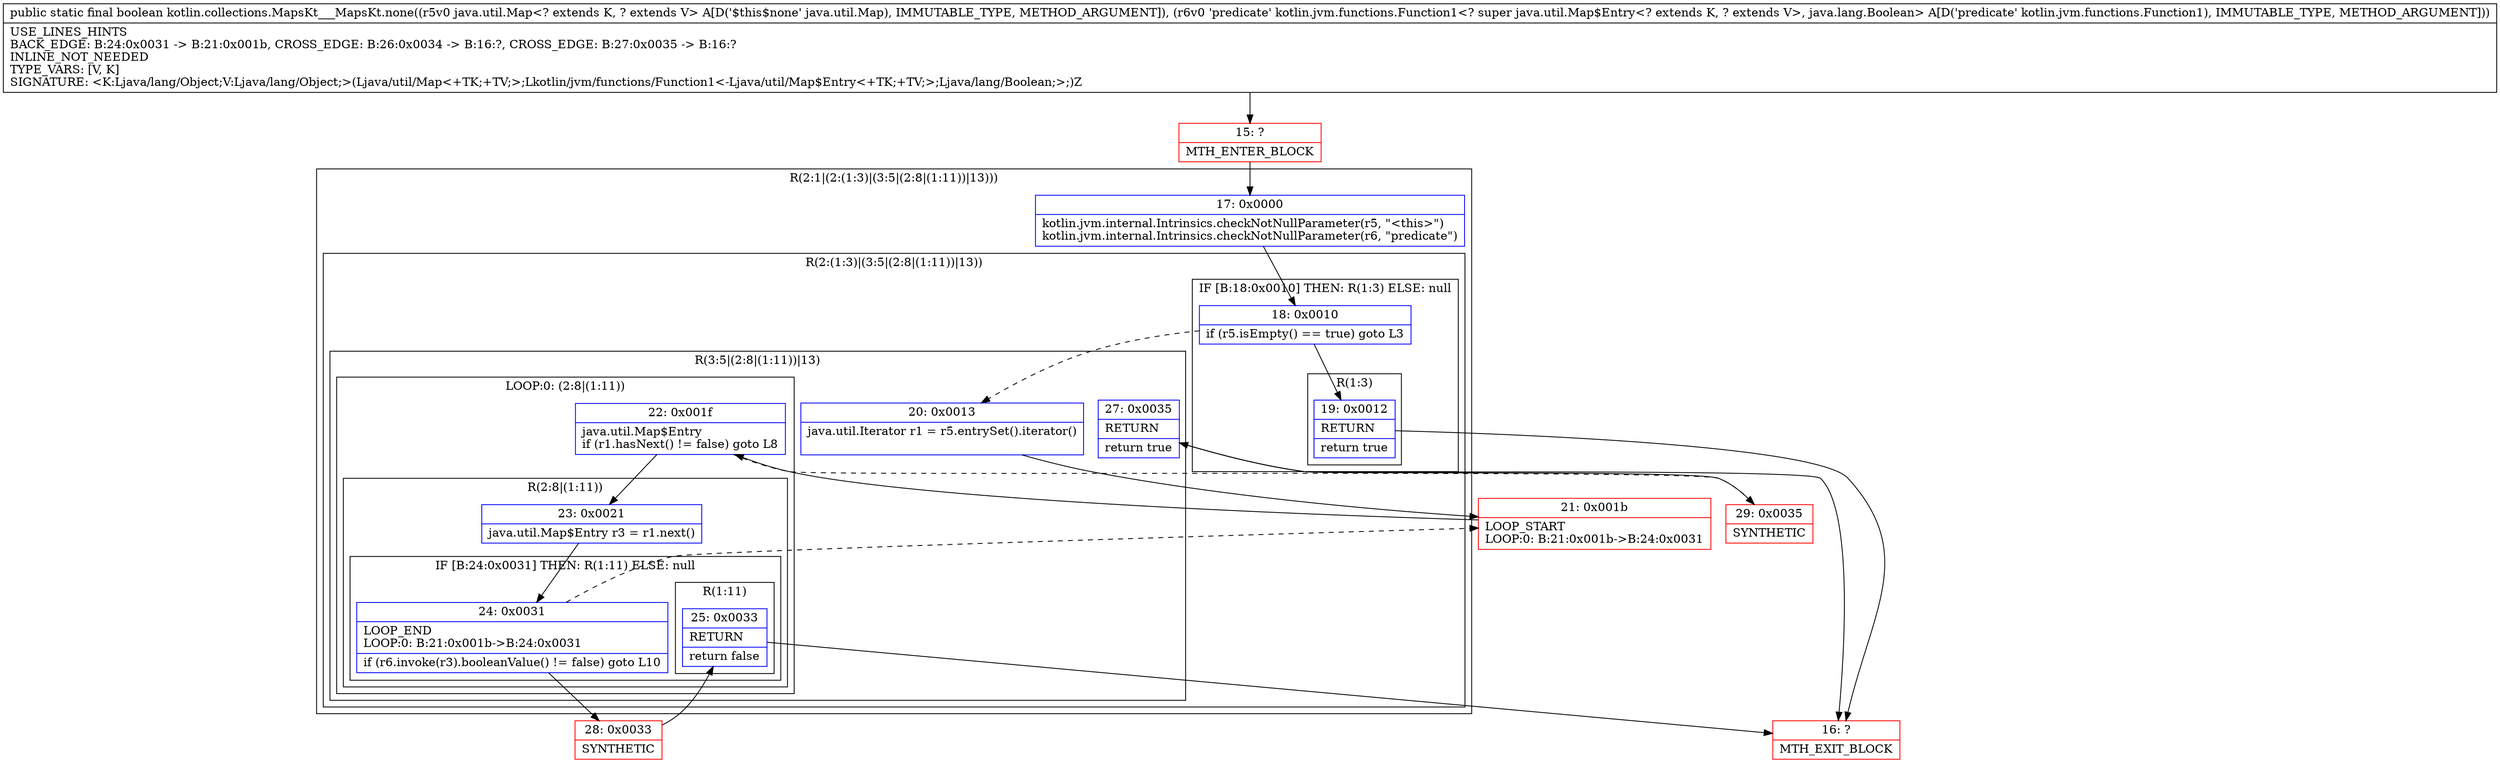 digraph "CFG forkotlin.collections.MapsKt___MapsKt.none(Ljava\/util\/Map;Lkotlin\/jvm\/functions\/Function1;)Z" {
subgraph cluster_Region_1900503359 {
label = "R(2:1|(2:(1:3)|(3:5|(2:8|(1:11))|13)))";
node [shape=record,color=blue];
Node_17 [shape=record,label="{17\:\ 0x0000|kotlin.jvm.internal.Intrinsics.checkNotNullParameter(r5, \"\<this\>\")\lkotlin.jvm.internal.Intrinsics.checkNotNullParameter(r6, \"predicate\")\l}"];
subgraph cluster_Region_830381792 {
label = "R(2:(1:3)|(3:5|(2:8|(1:11))|13))";
node [shape=record,color=blue];
subgraph cluster_IfRegion_624901005 {
label = "IF [B:18:0x0010] THEN: R(1:3) ELSE: null";
node [shape=record,color=blue];
Node_18 [shape=record,label="{18\:\ 0x0010|if (r5.isEmpty() == true) goto L3\l}"];
subgraph cluster_Region_477238182 {
label = "R(1:3)";
node [shape=record,color=blue];
Node_19 [shape=record,label="{19\:\ 0x0012|RETURN\l|return true\l}"];
}
}
subgraph cluster_Region_1450624910 {
label = "R(3:5|(2:8|(1:11))|13)";
node [shape=record,color=blue];
Node_20 [shape=record,label="{20\:\ 0x0013|java.util.Iterator r1 = r5.entrySet().iterator()\l\l}"];
subgraph cluster_LoopRegion_322624062 {
label = "LOOP:0: (2:8|(1:11))";
node [shape=record,color=blue];
Node_22 [shape=record,label="{22\:\ 0x001f|java.util.Map$Entry \lif (r1.hasNext() != false) goto L8\l}"];
subgraph cluster_Region_1334147207 {
label = "R(2:8|(1:11))";
node [shape=record,color=blue];
Node_23 [shape=record,label="{23\:\ 0x0021|java.util.Map$Entry r3 = r1.next()\l}"];
subgraph cluster_IfRegion_1139191282 {
label = "IF [B:24:0x0031] THEN: R(1:11) ELSE: null";
node [shape=record,color=blue];
Node_24 [shape=record,label="{24\:\ 0x0031|LOOP_END\lLOOP:0: B:21:0x001b\-\>B:24:0x0031\l|if (r6.invoke(r3).booleanValue() != false) goto L10\l}"];
subgraph cluster_Region_592206007 {
label = "R(1:11)";
node [shape=record,color=blue];
Node_25 [shape=record,label="{25\:\ 0x0033|RETURN\l|return false\l}"];
}
}
}
}
Node_27 [shape=record,label="{27\:\ 0x0035|RETURN\l|return true\l}"];
}
}
}
Node_15 [shape=record,color=red,label="{15\:\ ?|MTH_ENTER_BLOCK\l}"];
Node_16 [shape=record,color=red,label="{16\:\ ?|MTH_EXIT_BLOCK\l}"];
Node_21 [shape=record,color=red,label="{21\:\ 0x001b|LOOP_START\lLOOP:0: B:21:0x001b\-\>B:24:0x0031\l}"];
Node_28 [shape=record,color=red,label="{28\:\ 0x0033|SYNTHETIC\l}"];
Node_29 [shape=record,color=red,label="{29\:\ 0x0035|SYNTHETIC\l}"];
MethodNode[shape=record,label="{public static final boolean kotlin.collections.MapsKt___MapsKt.none((r5v0 java.util.Map\<? extends K, ? extends V\> A[D('$this$none' java.util.Map), IMMUTABLE_TYPE, METHOD_ARGUMENT]), (r6v0 'predicate' kotlin.jvm.functions.Function1\<? super java.util.Map$Entry\<? extends K, ? extends V\>, java.lang.Boolean\> A[D('predicate' kotlin.jvm.functions.Function1), IMMUTABLE_TYPE, METHOD_ARGUMENT]))  | USE_LINES_HINTS\lBACK_EDGE: B:24:0x0031 \-\> B:21:0x001b, CROSS_EDGE: B:26:0x0034 \-\> B:16:?, CROSS_EDGE: B:27:0x0035 \-\> B:16:?\lINLINE_NOT_NEEDED\lTYPE_VARS: [V, K]\lSIGNATURE: \<K:Ljava\/lang\/Object;V:Ljava\/lang\/Object;\>(Ljava\/util\/Map\<+TK;+TV;\>;Lkotlin\/jvm\/functions\/Function1\<\-Ljava\/util\/Map$Entry\<+TK;+TV;\>;Ljava\/lang\/Boolean;\>;)Z\l}"];
MethodNode -> Node_15;Node_17 -> Node_18;
Node_18 -> Node_19;
Node_18 -> Node_20[style=dashed];
Node_19 -> Node_16;
Node_20 -> Node_21;
Node_22 -> Node_23;
Node_22 -> Node_29[style=dashed];
Node_23 -> Node_24;
Node_24 -> Node_21[style=dashed];
Node_24 -> Node_28;
Node_25 -> Node_16;
Node_27 -> Node_16;
Node_15 -> Node_17;
Node_21 -> Node_22;
Node_28 -> Node_25;
Node_29 -> Node_27;
}

